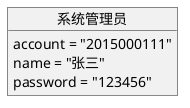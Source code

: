 @startuml

object 系统管理员{
    account = "2015000111"
    name = "张三"
    password = "123456"
}

@enduml